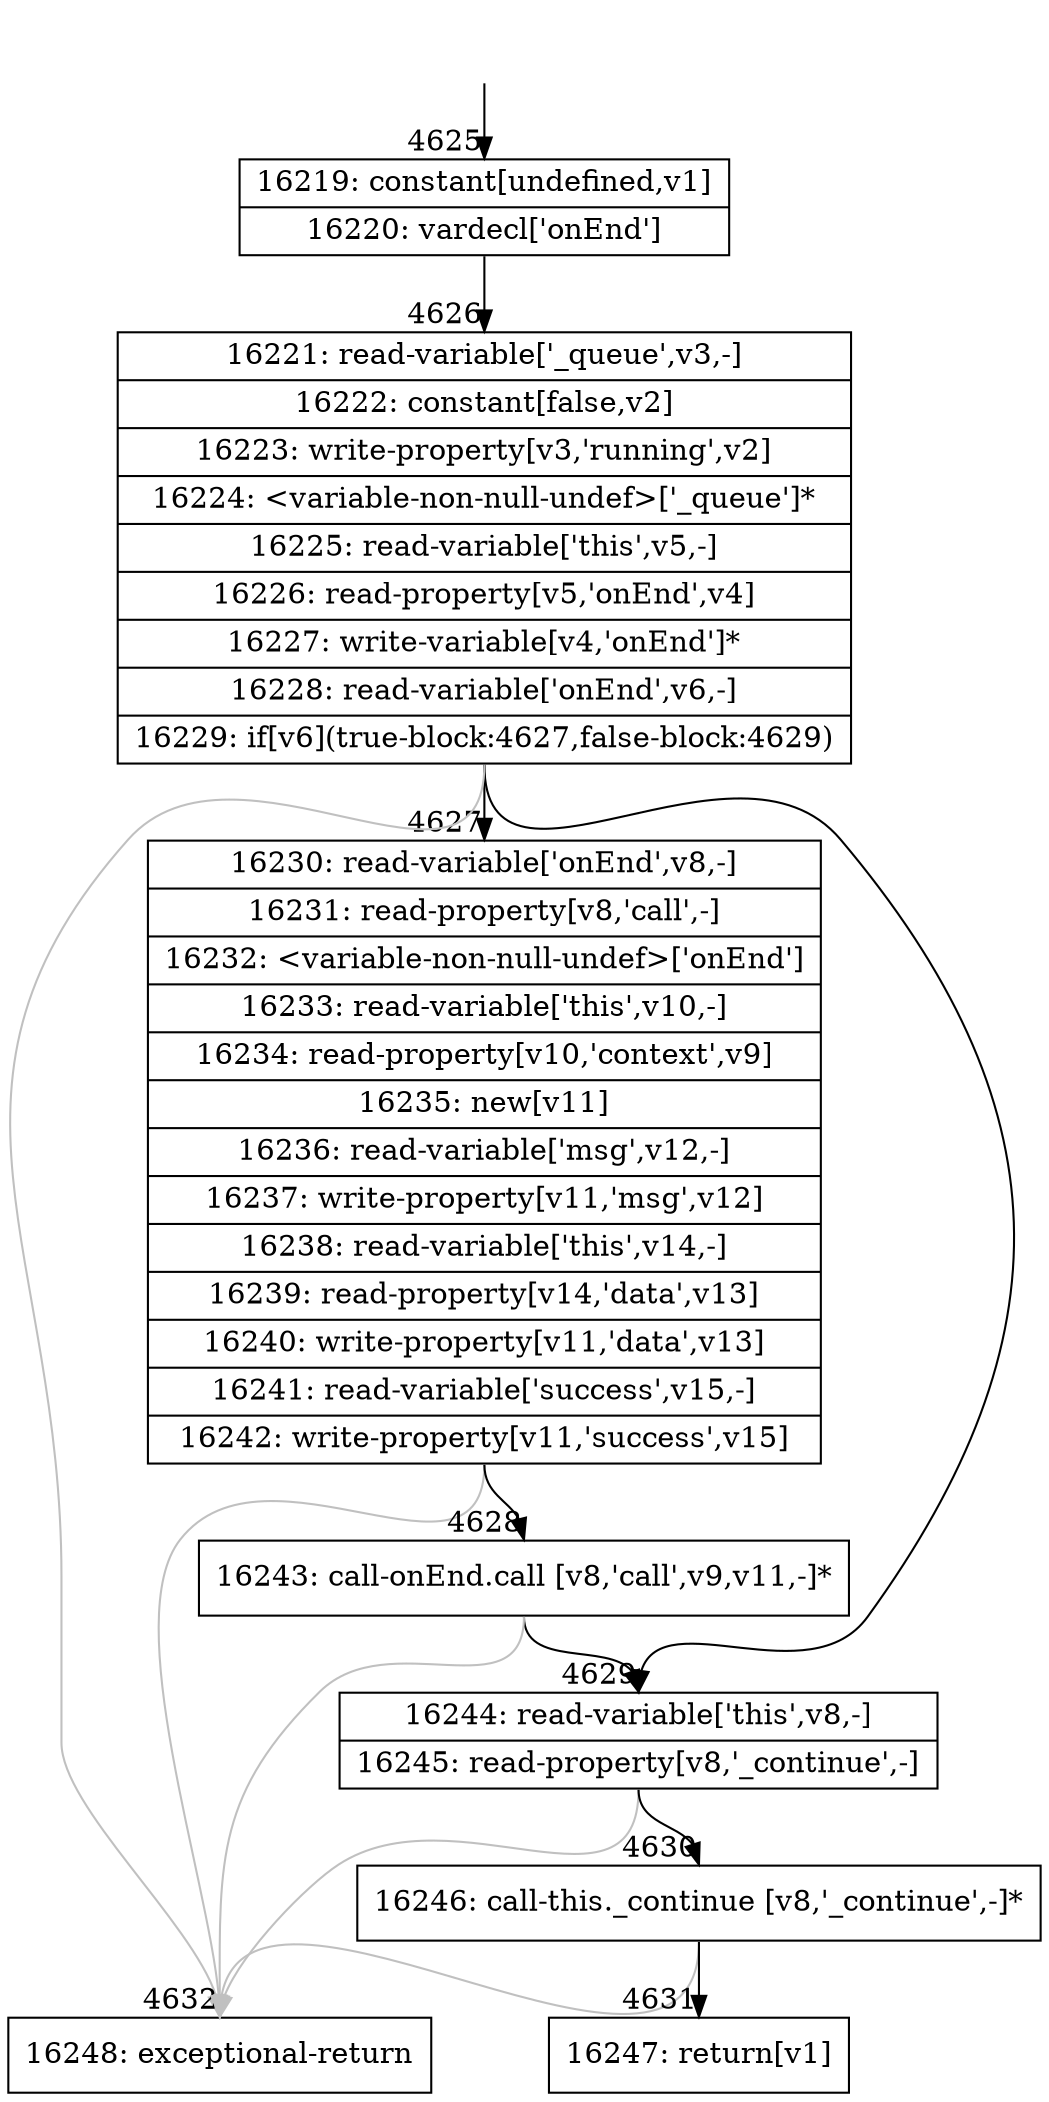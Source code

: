 digraph {
rankdir="TD"
BB_entry212[shape=none,label=""];
BB_entry212 -> BB4625 [tailport=s, headport=n, headlabel="    4625"]
BB4625 [shape=record label="{16219: constant[undefined,v1]|16220: vardecl['onEnd']}" ] 
BB4625 -> BB4626 [tailport=s, headport=n, headlabel="      4626"]
BB4626 [shape=record label="{16221: read-variable['_queue',v3,-]|16222: constant[false,v2]|16223: write-property[v3,'running',v2]|16224: \<variable-non-null-undef\>['_queue']*|16225: read-variable['this',v5,-]|16226: read-property[v5,'onEnd',v4]|16227: write-variable[v4,'onEnd']*|16228: read-variable['onEnd',v6,-]|16229: if[v6](true-block:4627,false-block:4629)}" ] 
BB4626 -> BB4627 [tailport=s, headport=n, headlabel="      4627"]
BB4626 -> BB4629 [tailport=s, headport=n, headlabel="      4629"]
BB4626 -> BB4632 [tailport=s, headport=n, color=gray, headlabel="      4632"]
BB4627 [shape=record label="{16230: read-variable['onEnd',v8,-]|16231: read-property[v8,'call',-]|16232: \<variable-non-null-undef\>['onEnd']|16233: read-variable['this',v10,-]|16234: read-property[v10,'context',v9]|16235: new[v11]|16236: read-variable['msg',v12,-]|16237: write-property[v11,'msg',v12]|16238: read-variable['this',v14,-]|16239: read-property[v14,'data',v13]|16240: write-property[v11,'data',v13]|16241: read-variable['success',v15,-]|16242: write-property[v11,'success',v15]}" ] 
BB4627 -> BB4628 [tailport=s, headport=n, headlabel="      4628"]
BB4627 -> BB4632 [tailport=s, headport=n, color=gray]
BB4628 [shape=record label="{16243: call-onEnd.call [v8,'call',v9,v11,-]*}" ] 
BB4628 -> BB4629 [tailport=s, headport=n]
BB4628 -> BB4632 [tailport=s, headport=n, color=gray]
BB4629 [shape=record label="{16244: read-variable['this',v8,-]|16245: read-property[v8,'_continue',-]}" ] 
BB4629 -> BB4630 [tailport=s, headport=n, headlabel="      4630"]
BB4629 -> BB4632 [tailport=s, headport=n, color=gray]
BB4630 [shape=record label="{16246: call-this._continue [v8,'_continue',-]*}" ] 
BB4630 -> BB4631 [tailport=s, headport=n, headlabel="      4631"]
BB4630 -> BB4632 [tailport=s, headport=n, color=gray]
BB4631 [shape=record label="{16247: return[v1]}" ] 
BB4632 [shape=record label="{16248: exceptional-return}" ] 
//#$~ 7750
}
